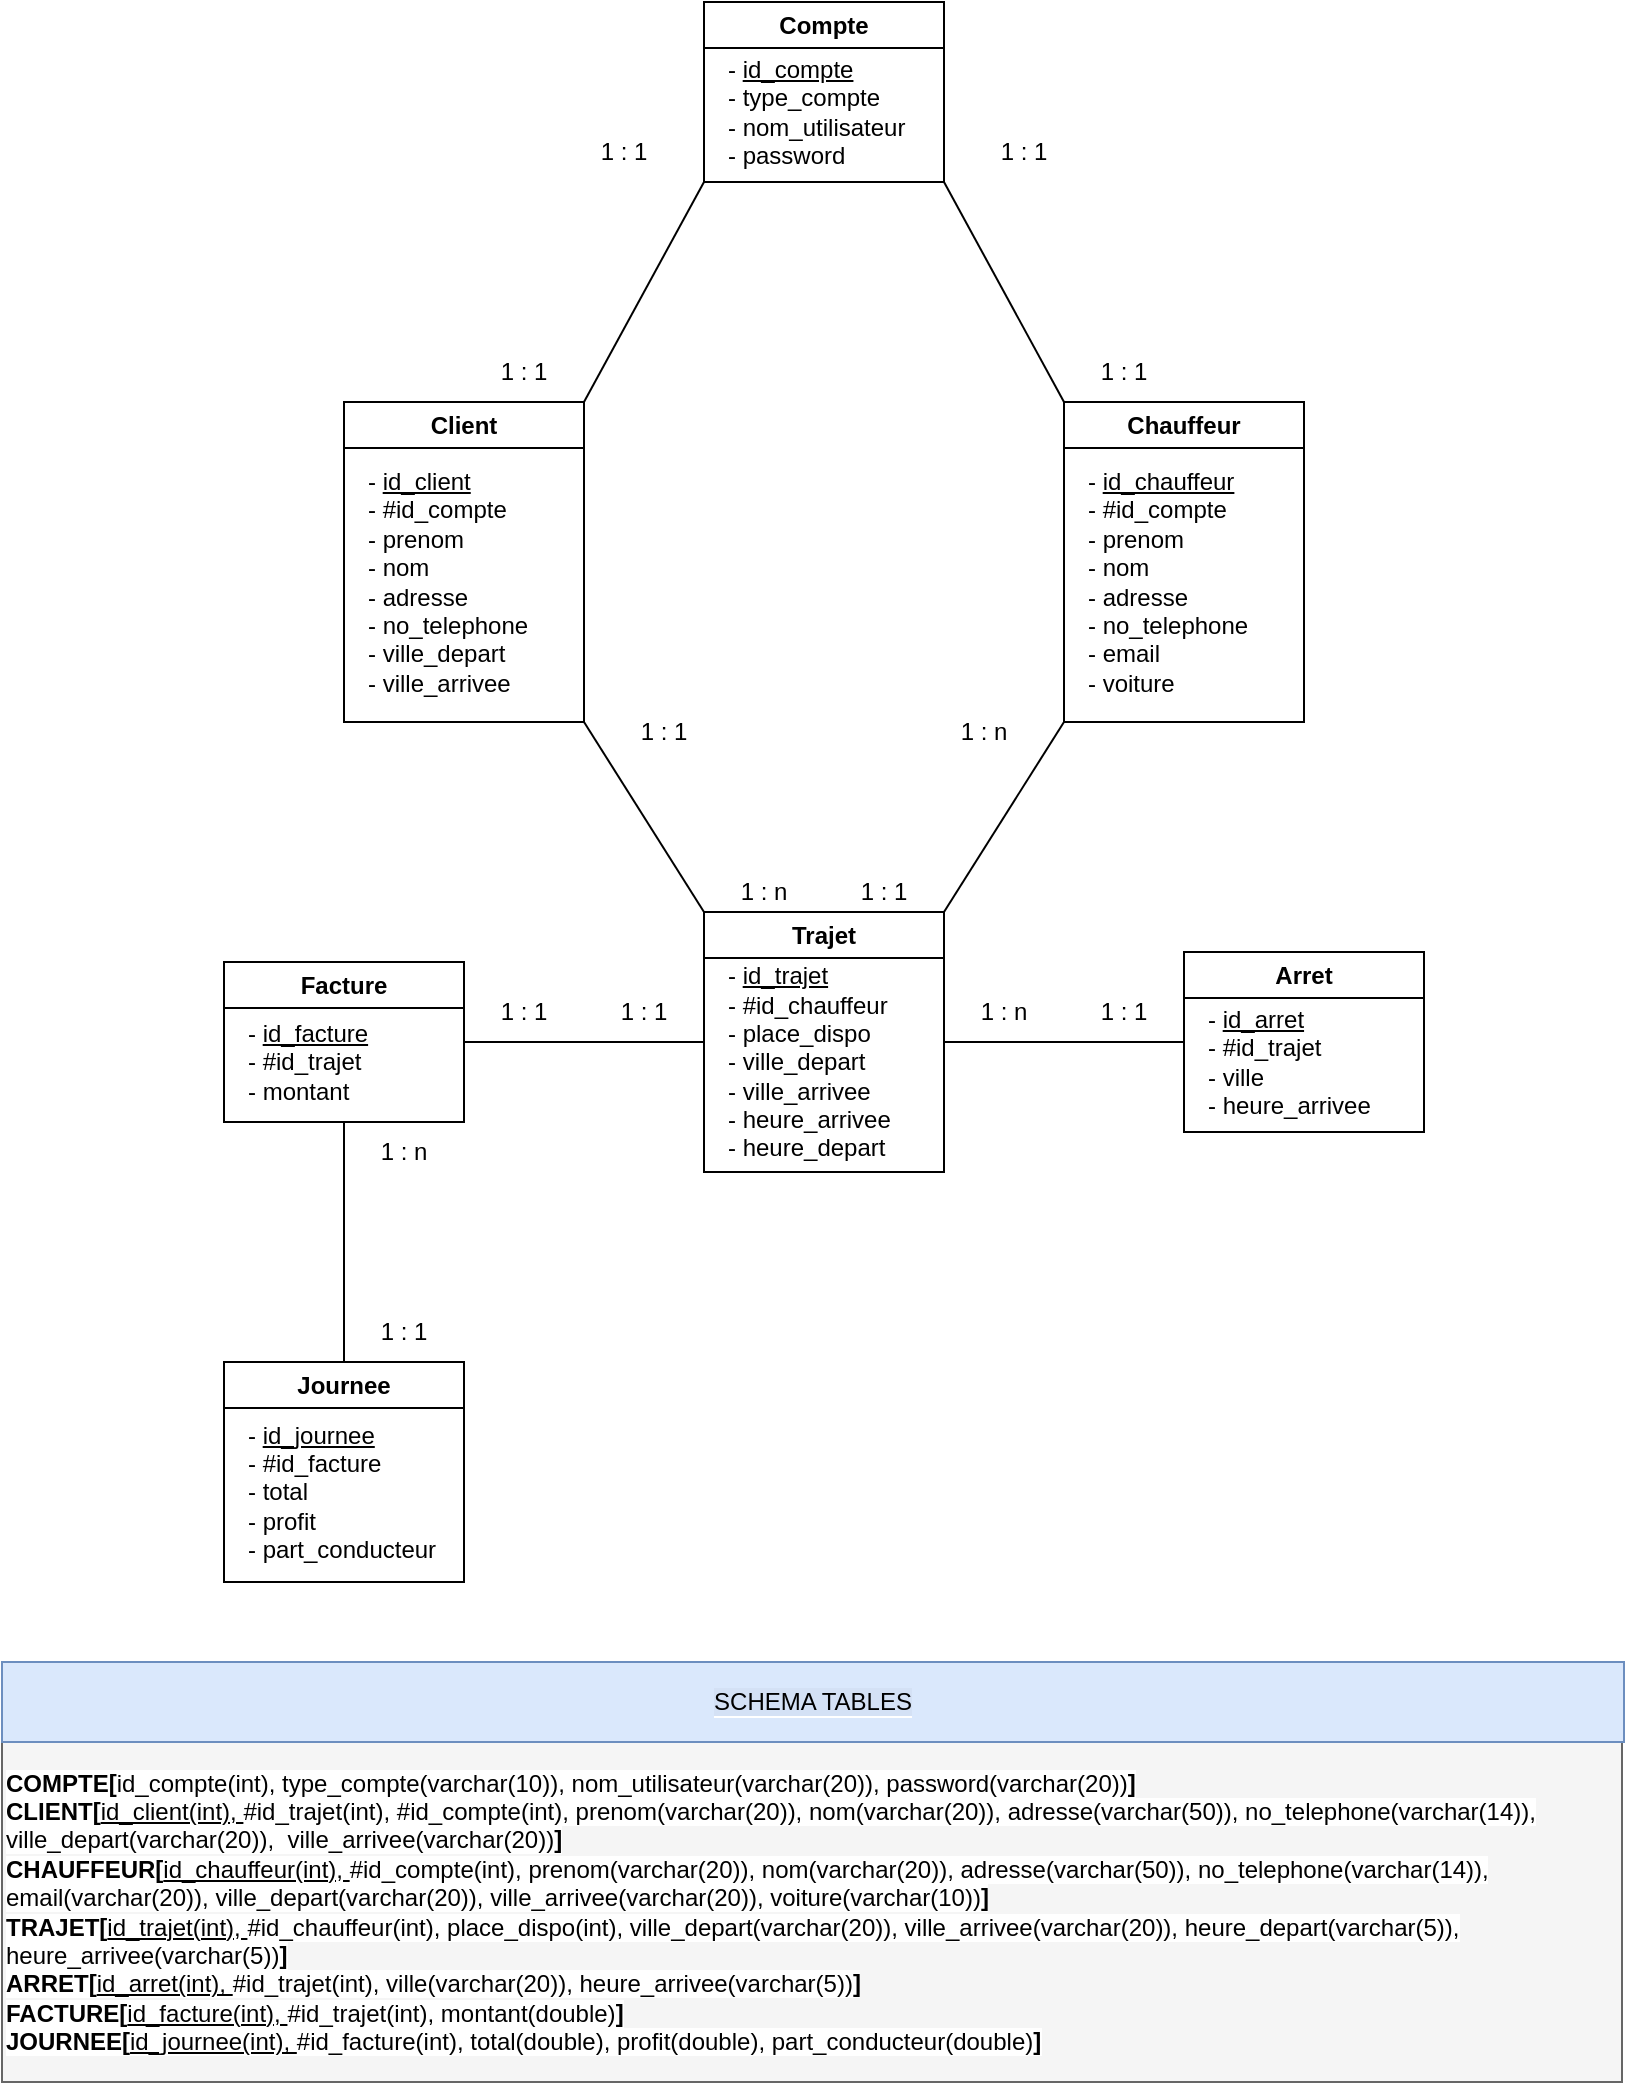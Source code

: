 <mxfile version="20.5.3" type="onedrive"><diagram id="IjkwV0iEn7MnCUdqqCCd" name="Page-1"><mxGraphModel grid="1" page="1" gridSize="10" guides="1" tooltips="1" connect="1" arrows="1" fold="1" pageScale="1" pageWidth="827" pageHeight="1169" math="0" shadow="0"><root><mxCell id="0"/><mxCell id="1" parent="0"/><mxCell id="XeUksObHz1QU4kt0nkb_-3" value="Client" style="swimlane;whiteSpace=wrap;html=1;" vertex="1" parent="1"><mxGeometry x="180" y="210" width="120" height="160" as="geometry"/></mxCell><mxCell id="XeUksObHz1QU4kt0nkb_-4" value="- &lt;u&gt;id_client&lt;/u&gt;&lt;br&gt;- #id_compte&lt;br&gt;- prenom&lt;br&gt;- nom&lt;br&gt;- adresse&lt;br&gt;- no_telephone&lt;br&gt;- ville_depart&lt;br&gt;- ville_arrivee" style="text;html=1;strokeColor=none;fillColor=none;align=left;verticalAlign=middle;whiteSpace=wrap;rounded=0;" vertex="1" parent="XeUksObHz1QU4kt0nkb_-3"><mxGeometry x="10" y="30" width="100" height="120" as="geometry"/></mxCell><mxCell id="XeUksObHz1QU4kt0nkb_-5" value="Chauffeur" style="swimlane;whiteSpace=wrap;html=1;" vertex="1" parent="1"><mxGeometry x="540" y="210" width="120" height="160" as="geometry"/></mxCell><mxCell id="XeUksObHz1QU4kt0nkb_-6" value="- &lt;u&gt;id_chauffeur&lt;br&gt;&lt;/u&gt;- #id_compte&lt;br&gt;- prenom&lt;br&gt;- nom&lt;br&gt;- adresse&lt;br&gt;- no_telephone&lt;br&gt;- email&lt;br&gt;- voiture" style="text;html=1;strokeColor=none;fillColor=none;align=left;verticalAlign=middle;whiteSpace=wrap;rounded=0;" vertex="1" parent="XeUksObHz1QU4kt0nkb_-5"><mxGeometry x="10" y="30" width="100" height="120" as="geometry"/></mxCell><mxCell id="XeUksObHz1QU4kt0nkb_-9" value="Arret" style="swimlane;whiteSpace=wrap;html=1;startSize=23;" vertex="1" parent="1"><mxGeometry x="600" y="485" width="120" height="90" as="geometry"/></mxCell><mxCell id="XeUksObHz1QU4kt0nkb_-10" value="- &lt;u&gt;id_arret&lt;/u&gt;&lt;br&gt;- #id_trajet&lt;br&gt;- ville&lt;br&gt;- heure_arrivee" style="text;html=1;strokeColor=none;fillColor=none;align=left;verticalAlign=middle;whiteSpace=wrap;rounded=0;" vertex="1" parent="XeUksObHz1QU4kt0nkb_-9"><mxGeometry x="10" y="30" width="100" height="50" as="geometry"/></mxCell><mxCell id="XeUksObHz1QU4kt0nkb_-11" value="Trajet" style="swimlane;whiteSpace=wrap;html=1;" vertex="1" parent="1"><mxGeometry x="360" y="465" width="120" height="130" as="geometry"/></mxCell><mxCell id="XeUksObHz1QU4kt0nkb_-12" value="- &lt;u&gt;id_trajet&lt;/u&gt;&lt;br&gt;- #id_chauffeur&lt;br&gt;- place_dispo&lt;br&gt;- ville_depart&lt;br&gt;- ville_arrivee&lt;br&gt;- heure_arrivee&lt;br&gt;- heure_depart" style="text;html=1;strokeColor=none;fillColor=none;align=left;verticalAlign=middle;whiteSpace=wrap;rounded=0;" vertex="1" parent="XeUksObHz1QU4kt0nkb_-11"><mxGeometry x="10" y="30" width="100" height="90" as="geometry"/></mxCell><mxCell id="XeUksObHz1QU4kt0nkb_-13" value="Facture" style="swimlane;whiteSpace=wrap;html=1;" vertex="1" parent="1"><mxGeometry x="120" y="490" width="120" height="80" as="geometry"/></mxCell><mxCell id="XeUksObHz1QU4kt0nkb_-14" value="- &lt;u&gt;id_facture&lt;/u&gt;&lt;br&gt;- #id_trajet&lt;br&gt;- montant" style="text;html=1;strokeColor=none;fillColor=none;align=left;verticalAlign=middle;whiteSpace=wrap;rounded=0;" vertex="1" parent="XeUksObHz1QU4kt0nkb_-13"><mxGeometry x="10" y="30" width="100" height="40" as="geometry"/></mxCell><mxCell id="XeUksObHz1QU4kt0nkb_-17" value="" style="endArrow=none;html=1;rounded=0;entryX=0;entryY=1;entryDx=0;entryDy=0;exitX=1;exitY=0;exitDx=0;exitDy=0;" edge="1" parent="1" source="XeUksObHz1QU4kt0nkb_-11" target="XeUksObHz1QU4kt0nkb_-5"><mxGeometry width="50" height="50" relative="1" as="geometry"><mxPoint x="424" y="360" as="sourcePoint"/><mxPoint x="474" y="310" as="targetPoint"/></mxGeometry></mxCell><mxCell id="XeUksObHz1QU4kt0nkb_-20" value="" style="endArrow=none;html=1;rounded=0;entryX=1;entryY=0.5;entryDx=0;entryDy=0;exitX=0;exitY=0.5;exitDx=0;exitDy=0;" edge="1" parent="1" source="XeUksObHz1QU4kt0nkb_-11" target="XeUksObHz1QU4kt0nkb_-13"><mxGeometry width="50" height="50" relative="1" as="geometry"><mxPoint x="424" y="440" as="sourcePoint"/><mxPoint x="474" y="390" as="targetPoint"/><Array as="points"/></mxGeometry></mxCell><mxCell id="A70ljCUDErRJfwheE_VY-2" value="" style="endArrow=none;html=1;rounded=0;entryX=1;entryY=1;entryDx=0;entryDy=0;exitX=0;exitY=0;exitDx=0;exitDy=0;" edge="1" parent="1" source="XeUksObHz1QU4kt0nkb_-11" target="XeUksObHz1QU4kt0nkb_-3"><mxGeometry width="50" height="50" relative="1" as="geometry"><mxPoint x="414" y="320" as="sourcePoint"/><mxPoint x="464" y="270" as="targetPoint"/><Array as="points"/></mxGeometry></mxCell><mxCell id="A70ljCUDErRJfwheE_VY-6" value="" style="endArrow=none;html=1;rounded=0;exitX=0;exitY=0.5;exitDx=0;exitDy=0;entryX=1;entryY=0.5;entryDx=0;entryDy=0;" edge="1" parent="1" source="XeUksObHz1QU4kt0nkb_-9" target="XeUksObHz1QU4kt0nkb_-11"><mxGeometry width="50" height="50" relative="1" as="geometry"><mxPoint x="600" y="650" as="sourcePoint"/><mxPoint x="420" y="650" as="targetPoint"/></mxGeometry></mxCell><mxCell id="A70ljCUDErRJfwheE_VY-10" value="1 : n" style="text;html=1;strokeColor=none;fillColor=none;align=center;verticalAlign=middle;whiteSpace=wrap;rounded=0;" vertex="1" parent="1"><mxGeometry x="470" y="360" width="60" height="30" as="geometry"/></mxCell><mxCell id="A70ljCUDErRJfwheE_VY-11" value="1 : 1" style="text;html=1;strokeColor=none;fillColor=none;align=center;verticalAlign=middle;whiteSpace=wrap;rounded=0;" vertex="1" parent="1"><mxGeometry x="420" y="440" width="60" height="30" as="geometry"/></mxCell><mxCell id="A70ljCUDErRJfwheE_VY-15" value="1 : 1" style="text;html=1;strokeColor=none;fillColor=none;align=center;verticalAlign=middle;whiteSpace=wrap;rounded=0;" vertex="1" parent="1"><mxGeometry x="240" y="500" width="60" height="30" as="geometry"/></mxCell><mxCell id="A70ljCUDErRJfwheE_VY-16" value="1 : 1" style="text;html=1;strokeColor=none;fillColor=none;align=center;verticalAlign=middle;whiteSpace=wrap;rounded=0;" vertex="1" parent="1"><mxGeometry x="300" y="500" width="60" height="30" as="geometry"/></mxCell><mxCell id="A70ljCUDErRJfwheE_VY-18" value="1 : n" style="text;html=1;strokeColor=none;fillColor=none;align=center;verticalAlign=middle;whiteSpace=wrap;rounded=0;" vertex="1" parent="1"><mxGeometry x="480" y="500" width="60" height="30" as="geometry"/></mxCell><mxCell id="A70ljCUDErRJfwheE_VY-19" value="1 : 1" style="text;html=1;strokeColor=none;fillColor=none;align=center;verticalAlign=middle;whiteSpace=wrap;rounded=0;" vertex="1" parent="1"><mxGeometry x="540" y="500" width="60" height="30" as="geometry"/></mxCell><mxCell id="A70ljCUDErRJfwheE_VY-20" value="1 : 1" style="text;html=1;strokeColor=none;fillColor=none;align=center;verticalAlign=middle;whiteSpace=wrap;rounded=0;" vertex="1" parent="1"><mxGeometry x="310" y="360" width="60" height="30" as="geometry"/></mxCell><mxCell id="A70ljCUDErRJfwheE_VY-21" value="1 : n" style="text;html=1;strokeColor=none;fillColor=none;align=center;verticalAlign=middle;whiteSpace=wrap;rounded=0;" vertex="1" parent="1"><mxGeometry x="360" y="440" width="60" height="30" as="geometry"/></mxCell><mxCell id="A70ljCUDErRJfwheE_VY-22" value="Journee" style="swimlane;whiteSpace=wrap;html=1;startSize=23;" vertex="1" parent="1"><mxGeometry x="120" y="690" width="120" height="110" as="geometry"/></mxCell><mxCell id="A70ljCUDErRJfwheE_VY-23" value="- &lt;u&gt;id_journee&lt;/u&gt;&lt;br&gt;- #id_facture&lt;br&gt;- total&lt;br&gt;- profit&lt;br&gt;- part_conducteur" style="text;html=1;strokeColor=none;fillColor=none;align=left;verticalAlign=middle;whiteSpace=wrap;rounded=0;" vertex="1" parent="A70ljCUDErRJfwheE_VY-22"><mxGeometry x="10" y="30" width="100" height="70" as="geometry"/></mxCell><mxCell id="A70ljCUDErRJfwheE_VY-24" value="" style="endArrow=none;html=1;rounded=0;entryX=0.5;entryY=1;entryDx=0;entryDy=0;exitX=0.5;exitY=0;exitDx=0;exitDy=0;" edge="1" parent="1" source="A70ljCUDErRJfwheE_VY-22" target="XeUksObHz1QU4kt0nkb_-13"><mxGeometry width="50" height="50" relative="1" as="geometry"><mxPoint x="410" y="510" as="sourcePoint"/><mxPoint x="460" y="460" as="targetPoint"/></mxGeometry></mxCell><mxCell id="A70ljCUDErRJfwheE_VY-25" value="1 : n" style="text;html=1;strokeColor=none;fillColor=none;align=center;verticalAlign=middle;whiteSpace=wrap;rounded=0;" vertex="1" parent="1"><mxGeometry x="180" y="570" width="60" height="30" as="geometry"/></mxCell><mxCell id="A70ljCUDErRJfwheE_VY-26" value="1 : 1" style="text;html=1;strokeColor=none;fillColor=none;align=center;verticalAlign=middle;whiteSpace=wrap;rounded=0;" vertex="1" parent="1"><mxGeometry x="180" y="660" width="60" height="30" as="geometry"/></mxCell><mxCell id="A70ljCUDErRJfwheE_VY-29" value="Compte" style="swimlane;whiteSpace=wrap;html=1;" vertex="1" parent="1"><mxGeometry x="360" y="10" width="120" height="90" as="geometry"/></mxCell><mxCell id="A70ljCUDErRJfwheE_VY-31" value="- &lt;u&gt;id_compte&lt;/u&gt;&lt;br&gt;- type_compte&lt;br&gt;- nom_utilisateur&lt;br&gt;- password" style="text;html=1;strokeColor=none;fillColor=none;align=left;verticalAlign=middle;whiteSpace=wrap;rounded=0;" vertex="1" parent="A70ljCUDErRJfwheE_VY-29"><mxGeometry x="10" y="30" width="100" height="50" as="geometry"/></mxCell><mxCell id="A70ljCUDErRJfwheE_VY-32" value="" style="endArrow=none;html=1;rounded=0;entryX=0;entryY=1;entryDx=0;entryDy=0;exitX=1;exitY=0;exitDx=0;exitDy=0;" edge="1" parent="1" source="XeUksObHz1QU4kt0nkb_-3" target="A70ljCUDErRJfwheE_VY-29"><mxGeometry width="50" height="50" relative="1" as="geometry"><mxPoint x="410" y="420" as="sourcePoint"/><mxPoint x="460" y="370" as="targetPoint"/></mxGeometry></mxCell><mxCell id="A70ljCUDErRJfwheE_VY-33" value="" style="endArrow=none;html=1;rounded=0;exitX=1;exitY=1;exitDx=0;exitDy=0;entryX=0;entryY=0;entryDx=0;entryDy=0;" edge="1" parent="1" source="A70ljCUDErRJfwheE_VY-29" target="XeUksObHz1QU4kt0nkb_-5"><mxGeometry width="50" height="50" relative="1" as="geometry"><mxPoint x="460" y="150" as="sourcePoint"/><mxPoint x="540" y="200" as="targetPoint"/></mxGeometry></mxCell><mxCell id="A70ljCUDErRJfwheE_VY-35" value="1 : 1" style="text;html=1;strokeColor=none;fillColor=none;align=center;verticalAlign=middle;whiteSpace=wrap;rounded=0;" vertex="1" parent="1"><mxGeometry x="490" y="70" width="60" height="30" as="geometry"/></mxCell><mxCell id="A70ljCUDErRJfwheE_VY-36" value="1 : 1" style="text;html=1;strokeColor=none;fillColor=none;align=center;verticalAlign=middle;whiteSpace=wrap;rounded=0;" vertex="1" parent="1"><mxGeometry x="540" y="180" width="60" height="30" as="geometry"/></mxCell><mxCell id="A70ljCUDErRJfwheE_VY-37" value="1 : 1" style="text;html=1;strokeColor=none;fillColor=none;align=center;verticalAlign=middle;whiteSpace=wrap;rounded=0;" vertex="1" parent="1"><mxGeometry x="290" y="70" width="60" height="30" as="geometry"/></mxCell><mxCell id="A70ljCUDErRJfwheE_VY-38" value="1 : 1" style="text;html=1;strokeColor=none;fillColor=none;align=center;verticalAlign=middle;whiteSpace=wrap;rounded=0;" vertex="1" parent="1"><mxGeometry x="240" y="180" width="60" height="30" as="geometry"/></mxCell><mxCell id="A70ljCUDErRJfwheE_VY-39" value="&lt;span style=&quot;background-color: rgb(255, 255, 255);&quot;&gt;&lt;b style=&quot;&quot;&gt;COMPTE[&lt;/b&gt;id_compte(int), type_compte(varchar(10)), nom_utilisateur(varchar(20)), password(varchar(20))&lt;b style=&quot;&quot;&gt;]&lt;/b&gt;&lt;br&gt;&lt;b style=&quot;&quot;&gt;CLIENT[&lt;/b&gt;&lt;u style=&quot;&quot;&gt;id_client(int),&amp;nbsp;&lt;/u&gt;#id_trajet(int), #id_compte(int), prenom(varchar(20)), nom(varchar(20)), adresse(varchar(50)), no_telephone(varchar(14)), ville_depart(varchar(20)),&amp;nbsp;&amp;nbsp;ville_arrivee(varchar(20))&lt;b style=&quot;&quot;&gt;]&lt;/b&gt;&lt;br&gt;&lt;b style=&quot;&quot;&gt;CHAUFFEUR[&lt;/b&gt;&lt;u style=&quot;&quot;&gt;id_chauffeur(int),&amp;nbsp;&lt;/u&gt;#id_compte(int), prenom(varchar(20)), nom(varchar(20)), adresse(varchar(50)), no_telephone(varchar(14)), email(varchar(20)), ville_depart(varchar(20)), ville_arrivee(varchar(20)), voiture(varchar(10))&lt;b style=&quot;&quot;&gt;]&lt;br&gt;TRAJET[&lt;/b&gt;&lt;u style=&quot;&quot;&gt;id_trajet(int),&amp;nbsp;&lt;/u&gt;#id_chauffeur(int), place_dispo(int), ville_depart(varchar(20)), ville_arrivee(varchar(20)), heure_depart(varchar(5)), heure_arrivee(varchar(5))&lt;b style=&quot;&quot;&gt;]&lt;br&gt;ARRET[&lt;/b&gt;&lt;u style=&quot;&quot;&gt;id_arret(int),&amp;nbsp;&lt;/u&gt;#id_trajet(int), ville(varchar(20)), heure_arrivee(varchar(5))&lt;b style=&quot;&quot;&gt;]&lt;br&gt;FACTURE[&lt;/b&gt;&lt;u style=&quot;&quot;&gt;id_facture(int),&amp;nbsp;&lt;/u&gt;#id_trajet(int), montant(double)&lt;b style=&quot;&quot;&gt;]&lt;br&gt;JOURNEE[&lt;/b&gt;&lt;u style=&quot;&quot;&gt;id_journee(int),&amp;nbsp;&lt;/u&gt;#id_facture(int), total(double), profit(double), part_conducteur(double)&lt;b style=&quot;&quot;&gt;]&lt;/b&gt;&lt;/span&gt;" style="text;html=1;strokeColor=#666666;fillColor=#f5f5f5;align=left;verticalAlign=middle;whiteSpace=wrap;rounded=0;fontColor=#000000;" vertex="1" parent="1"><mxGeometry x="9" y="880" width="810" height="170" as="geometry"/></mxCell><mxCell id="A70ljCUDErRJfwheE_VY-40" value="&lt;span style=&quot;background-color: rgb(212, 225, 245);&quot;&gt;SCHEMA TABLES&lt;/span&gt;" style="text;html=1;strokeColor=#6c8ebf;fillColor=#dae8fc;align=center;verticalAlign=middle;whiteSpace=wrap;rounded=0;labelBackgroundColor=#FFFFFF;" vertex="1" parent="1"><mxGeometry x="9" y="840" width="811" height="40" as="geometry"/></mxCell></root></mxGraphModel></diagram></mxfile>